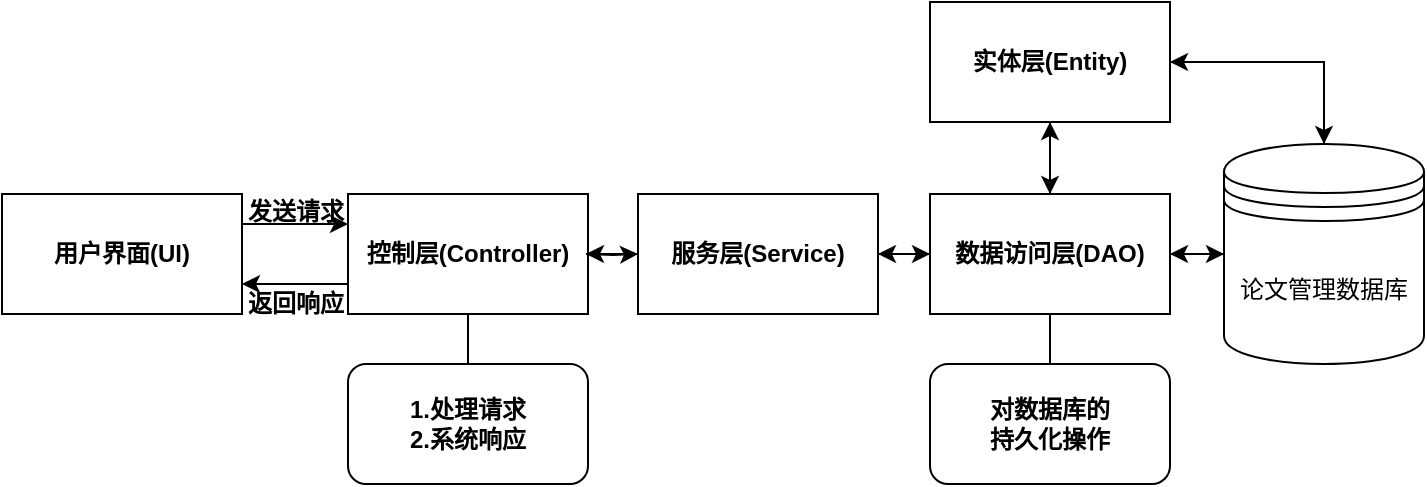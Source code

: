 <mxfile version="24.2.7" type="github">
  <diagram name="第 1 页" id="fTfmPQEAHar4iRvdisr0">
    <mxGraphModel dx="1493" dy="1551" grid="0" gridSize="10" guides="1" tooltips="1" connect="1" arrows="1" fold="1" page="0" pageScale="1" pageWidth="827" pageHeight="1169" math="0" shadow="0">
      <root>
        <mxCell id="0" />
        <mxCell id="1" parent="0" />
        <mxCell id="2" value="用户界面(UI)" style="shape=rect;whiteSpace=wrap;html=1;fontSize=12;fontStyle=1" vertex="1" parent="1">
          <mxGeometry x="20" y="-645" width="120" height="60" as="geometry" />
        </mxCell>
        <mxCell id="3" value="控制层(Controller)" style="shape=rect;whiteSpace=wrap;html=1;fontSize=12;fontStyle=1" vertex="1" parent="1">
          <mxGeometry x="193" y="-645" width="120" height="60" as="geometry" />
        </mxCell>
        <mxCell id="4" value="服务层(Service)" style="shape=rect;whiteSpace=wrap;html=1;fontSize=12;fontStyle=1" vertex="1" parent="1">
          <mxGeometry x="338" y="-645" width="120" height="60" as="geometry" />
        </mxCell>
        <mxCell id="NQ33ikotHRIKysX-i_2T-35" style="edgeStyle=orthogonalEdgeStyle;rounded=0;orthogonalLoop=1;jettySize=auto;html=1;exitX=1;exitY=0.5;exitDx=0;exitDy=0;entryX=0;entryY=0.5;entryDx=0;entryDy=0;" edge="1" parent="1" source="5" target="NQ33ikotHRIKysX-i_2T-33">
          <mxGeometry relative="1" as="geometry" />
        </mxCell>
        <mxCell id="5" value="数据访问层(DAO)" style="shape=rect;whiteSpace=wrap;html=1;fontSize=12;fontStyle=1" vertex="1" parent="1">
          <mxGeometry x="484" y="-645" width="120" height="60" as="geometry" />
        </mxCell>
        <mxCell id="NQ33ikotHRIKysX-i_2T-36" style="edgeStyle=orthogonalEdgeStyle;rounded=0;orthogonalLoop=1;jettySize=auto;html=1;exitX=1;exitY=0.5;exitDx=0;exitDy=0;" edge="1" parent="1" source="6" target="NQ33ikotHRIKysX-i_2T-33">
          <mxGeometry relative="1" as="geometry" />
        </mxCell>
        <mxCell id="6" value="实体层(Entity)" style="shape=dataStore;whiteSpace=wrap;html=1;fontSize=12;fontStyle=1" vertex="1" parent="1">
          <mxGeometry x="484" y="-741" width="120" height="60" as="geometry" />
        </mxCell>
        <mxCell id="7" value="" style="edgeStyle=orthogonalEdgeStyle;rounded=0;fontSize=12;fontStyle=1;exitX=1;exitY=0.25;exitDx=0;exitDy=0;entryX=0;entryY=0.25;entryDx=0;entryDy=0;" edge="1" parent="1" source="2" target="3">
          <mxGeometry relative="1" as="geometry" />
        </mxCell>
        <mxCell id="8" value="" style="edgeStyle=orthogonalEdgeStyle;rounded=0;fontSize=12;fontStyle=1;exitX=1;exitY=0.5;exitDx=0;exitDy=0;entryX=0;entryY=0.5;entryDx=0;entryDy=0;" edge="1" parent="1" target="4">
          <mxGeometry relative="1" as="geometry">
            <mxPoint x="312" y="-615" as="sourcePoint" />
          </mxGeometry>
        </mxCell>
        <mxCell id="9" value="" style="edgeStyle=orthogonalEdgeStyle;rounded=0;fontSize=12;fontStyle=1" edge="1" parent="1" source="4" target="5">
          <mxGeometry relative="1" as="geometry" />
        </mxCell>
        <mxCell id="10" value="" style="edgeStyle=orthogonalEdgeStyle;rounded=0;fontSize=12;fontStyle=1" edge="1" parent="1" source="5" target="6">
          <mxGeometry relative="1" as="geometry" />
        </mxCell>
        <mxCell id="11" value="" style="edgeStyle=orthogonalEdgeStyle;rounded=0;fontSize=12;fontStyle=1;entryX=0.5;entryY=0;entryDx=0;entryDy=0;" edge="1" parent="1" source="6" target="5">
          <mxGeometry relative="1" as="geometry" />
        </mxCell>
        <mxCell id="12" value="发送请求" style="text;html=1;fontSize=12;fontStyle=1" vertex="1" parent="1">
          <mxGeometry x="141" y="-650" width="70" height="20" as="geometry" />
        </mxCell>
        <mxCell id="13" value="返回响应" style="text;html=1;fontSize=12;fontStyle=1" vertex="1" parent="1">
          <mxGeometry x="141" y="-604" width="70" height="20" as="geometry" />
        </mxCell>
        <mxCell id="NQ33ikotHRIKysX-i_2T-16" value="" style="edgeStyle=orthogonalEdgeStyle;rounded=0;fontSize=12;fontStyle=1;exitX=0;exitY=0.75;exitDx=0;exitDy=0;entryX=0;entryY=0;entryDx=0;entryDy=0;" edge="1" parent="1" source="3">
          <mxGeometry relative="1" as="geometry">
            <mxPoint x="150" y="-660" as="sourcePoint" />
            <mxPoint x="140" y="-600" as="targetPoint" />
          </mxGeometry>
        </mxCell>
        <mxCell id="NQ33ikotHRIKysX-i_2T-20" value="1.处理请求&lt;div&gt;2.系统响应&lt;/div&gt;" style="rounded=1;whiteSpace=wrap;html=1;fontStyle=1;" vertex="1" parent="1">
          <mxGeometry x="193" y="-560" width="120" height="60" as="geometry" />
        </mxCell>
        <mxCell id="NQ33ikotHRIKysX-i_2T-22" value="" style="endArrow=none;html=1;rounded=0;entryX=0.5;entryY=1;entryDx=0;entryDy=0;exitX=0.5;exitY=0;exitDx=0;exitDy=0;" edge="1" parent="1" source="NQ33ikotHRIKysX-i_2T-20" target="3">
          <mxGeometry width="50" height="50" relative="1" as="geometry">
            <mxPoint x="410" y="-650" as="sourcePoint" />
            <mxPoint x="460" y="-700" as="targetPoint" />
          </mxGeometry>
        </mxCell>
        <mxCell id="NQ33ikotHRIKysX-i_2T-28" value="" style="edgeStyle=orthogonalEdgeStyle;rounded=0;fontSize=12;fontStyle=1;entryX=1;entryY=0.5;entryDx=0;entryDy=0;exitX=0;exitY=0.5;exitDx=0;exitDy=0;" edge="1" parent="1" source="4">
          <mxGeometry relative="1" as="geometry">
            <mxPoint x="349" y="-615" as="sourcePoint" />
            <mxPoint x="312" y="-615" as="targetPoint" />
          </mxGeometry>
        </mxCell>
        <mxCell id="NQ33ikotHRIKysX-i_2T-30" value="对数据库的&lt;div&gt;持久化操作&lt;/div&gt;" style="rounded=1;whiteSpace=wrap;html=1;fontStyle=1;" vertex="1" parent="1">
          <mxGeometry x="484" y="-560" width="120" height="60" as="geometry" />
        </mxCell>
        <mxCell id="NQ33ikotHRIKysX-i_2T-31" value="" style="endArrow=none;html=1;rounded=0;exitX=0.5;exitY=0;exitDx=0;exitDy=0;entryX=0.5;entryY=1;entryDx=0;entryDy=0;" edge="1" parent="1" source="NQ33ikotHRIKysX-i_2T-30" target="5">
          <mxGeometry width="50" height="50" relative="1" as="geometry">
            <mxPoint x="701" y="-650" as="sourcePoint" />
            <mxPoint x="544" y="-580" as="targetPoint" />
          </mxGeometry>
        </mxCell>
        <mxCell id="NQ33ikotHRIKysX-i_2T-32" value="" style="edgeStyle=orthogonalEdgeStyle;rounded=0;fontSize=12;fontStyle=1;entryX=1;entryY=0.5;entryDx=0;entryDy=0;exitX=0;exitY=0.5;exitDx=0;exitDy=0;" edge="1" parent="1" source="5" target="4">
          <mxGeometry relative="1" as="geometry">
            <mxPoint x="570" y="-675" as="sourcePoint" />
            <mxPoint x="570" y="-635" as="targetPoint" />
          </mxGeometry>
        </mxCell>
        <mxCell id="NQ33ikotHRIKysX-i_2T-34" style="edgeStyle=orthogonalEdgeStyle;rounded=0;orthogonalLoop=1;jettySize=auto;html=1;entryX=1;entryY=0.5;entryDx=0;entryDy=0;" edge="1" parent="1" source="NQ33ikotHRIKysX-i_2T-33" target="5">
          <mxGeometry relative="1" as="geometry" />
        </mxCell>
        <mxCell id="NQ33ikotHRIKysX-i_2T-37" style="edgeStyle=orthogonalEdgeStyle;rounded=0;orthogonalLoop=1;jettySize=auto;html=1;exitX=0.5;exitY=0;exitDx=0;exitDy=0;entryX=1;entryY=0.5;entryDx=0;entryDy=0;" edge="1" parent="1" source="NQ33ikotHRIKysX-i_2T-33" target="6">
          <mxGeometry relative="1" as="geometry" />
        </mxCell>
        <mxCell id="NQ33ikotHRIKysX-i_2T-33" value="论文管理数据库" style="shape=datastore;whiteSpace=wrap;html=1;" vertex="1" parent="1">
          <mxGeometry x="631" y="-670" width="100" height="110" as="geometry" />
        </mxCell>
      </root>
    </mxGraphModel>
  </diagram>
</mxfile>

